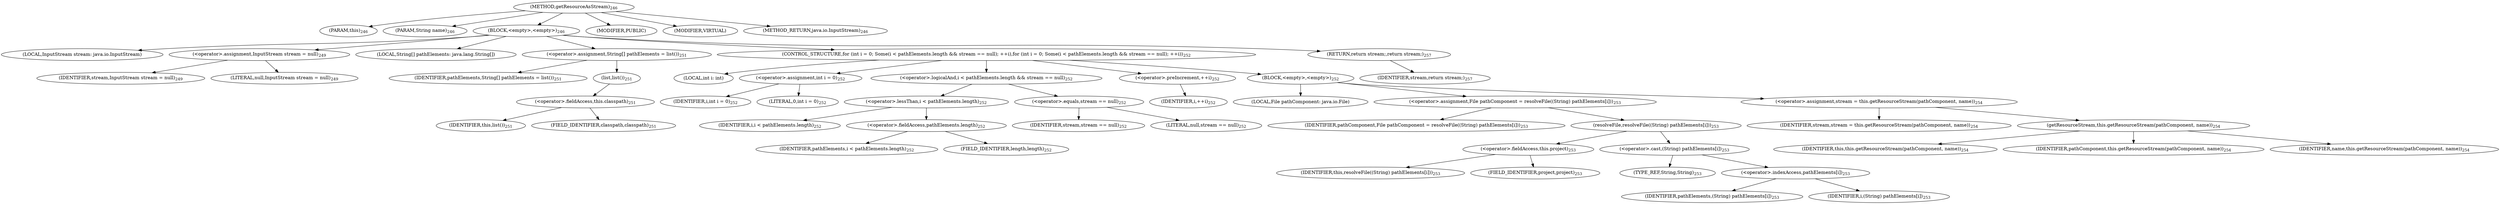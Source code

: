 digraph "getResourceAsStream" {  
"291" [label = <(METHOD,getResourceAsStream)<SUB>246</SUB>> ]
"18" [label = <(PARAM,this)<SUB>246</SUB>> ]
"292" [label = <(PARAM,String name)<SUB>246</SUB>> ]
"293" [label = <(BLOCK,&lt;empty&gt;,&lt;empty&gt;)<SUB>246</SUB>> ]
"294" [label = <(LOCAL,InputStream stream: java.io.InputStream)> ]
"295" [label = <(&lt;operator&gt;.assignment,InputStream stream = null)<SUB>249</SUB>> ]
"296" [label = <(IDENTIFIER,stream,InputStream stream = null)<SUB>249</SUB>> ]
"297" [label = <(LITERAL,null,InputStream stream = null)<SUB>249</SUB>> ]
"298" [label = <(LOCAL,String[] pathElements: java.lang.String[])> ]
"299" [label = <(&lt;operator&gt;.assignment,String[] pathElements = list())<SUB>251</SUB>> ]
"300" [label = <(IDENTIFIER,pathElements,String[] pathElements = list())<SUB>251</SUB>> ]
"301" [label = <(list,list())<SUB>251</SUB>> ]
"302" [label = <(&lt;operator&gt;.fieldAccess,this.classpath)<SUB>251</SUB>> ]
"303" [label = <(IDENTIFIER,this,list())<SUB>251</SUB>> ]
"304" [label = <(FIELD_IDENTIFIER,classpath,classpath)<SUB>251</SUB>> ]
"305" [label = <(CONTROL_STRUCTURE,for (int i = 0; Some(i &lt; pathElements.length &amp;&amp; stream == null); ++i),for (int i = 0; Some(i &lt; pathElements.length &amp;&amp; stream == null); ++i))<SUB>252</SUB>> ]
"306" [label = <(LOCAL,int i: int)> ]
"307" [label = <(&lt;operator&gt;.assignment,int i = 0)<SUB>252</SUB>> ]
"308" [label = <(IDENTIFIER,i,int i = 0)<SUB>252</SUB>> ]
"309" [label = <(LITERAL,0,int i = 0)<SUB>252</SUB>> ]
"310" [label = <(&lt;operator&gt;.logicalAnd,i &lt; pathElements.length &amp;&amp; stream == null)<SUB>252</SUB>> ]
"311" [label = <(&lt;operator&gt;.lessThan,i &lt; pathElements.length)<SUB>252</SUB>> ]
"312" [label = <(IDENTIFIER,i,i &lt; pathElements.length)<SUB>252</SUB>> ]
"313" [label = <(&lt;operator&gt;.fieldAccess,pathElements.length)<SUB>252</SUB>> ]
"314" [label = <(IDENTIFIER,pathElements,i &lt; pathElements.length)<SUB>252</SUB>> ]
"315" [label = <(FIELD_IDENTIFIER,length,length)<SUB>252</SUB>> ]
"316" [label = <(&lt;operator&gt;.equals,stream == null)<SUB>252</SUB>> ]
"317" [label = <(IDENTIFIER,stream,stream == null)<SUB>252</SUB>> ]
"318" [label = <(LITERAL,null,stream == null)<SUB>252</SUB>> ]
"319" [label = <(&lt;operator&gt;.preIncrement,++i)<SUB>252</SUB>> ]
"320" [label = <(IDENTIFIER,i,++i)<SUB>252</SUB>> ]
"321" [label = <(BLOCK,&lt;empty&gt;,&lt;empty&gt;)<SUB>252</SUB>> ]
"322" [label = <(LOCAL,File pathComponent: java.io.File)> ]
"323" [label = <(&lt;operator&gt;.assignment,File pathComponent = resolveFile((String) pathElements[i]))<SUB>253</SUB>> ]
"324" [label = <(IDENTIFIER,pathComponent,File pathComponent = resolveFile((String) pathElements[i]))<SUB>253</SUB>> ]
"325" [label = <(resolveFile,resolveFile((String) pathElements[i]))<SUB>253</SUB>> ]
"326" [label = <(&lt;operator&gt;.fieldAccess,this.project)<SUB>253</SUB>> ]
"327" [label = <(IDENTIFIER,this,resolveFile((String) pathElements[i]))<SUB>253</SUB>> ]
"328" [label = <(FIELD_IDENTIFIER,project,project)<SUB>253</SUB>> ]
"329" [label = <(&lt;operator&gt;.cast,(String) pathElements[i])<SUB>253</SUB>> ]
"330" [label = <(TYPE_REF,String,String)<SUB>253</SUB>> ]
"331" [label = <(&lt;operator&gt;.indexAccess,pathElements[i])<SUB>253</SUB>> ]
"332" [label = <(IDENTIFIER,pathElements,(String) pathElements[i])<SUB>253</SUB>> ]
"333" [label = <(IDENTIFIER,i,(String) pathElements[i])<SUB>253</SUB>> ]
"334" [label = <(&lt;operator&gt;.assignment,stream = this.getResourceStream(pathComponent, name))<SUB>254</SUB>> ]
"335" [label = <(IDENTIFIER,stream,stream = this.getResourceStream(pathComponent, name))<SUB>254</SUB>> ]
"336" [label = <(getResourceStream,this.getResourceStream(pathComponent, name))<SUB>254</SUB>> ]
"17" [label = <(IDENTIFIER,this,this.getResourceStream(pathComponent, name))<SUB>254</SUB>> ]
"337" [label = <(IDENTIFIER,pathComponent,this.getResourceStream(pathComponent, name))<SUB>254</SUB>> ]
"338" [label = <(IDENTIFIER,name,this.getResourceStream(pathComponent, name))<SUB>254</SUB>> ]
"339" [label = <(RETURN,return stream;,return stream;)<SUB>257</SUB>> ]
"340" [label = <(IDENTIFIER,stream,return stream;)<SUB>257</SUB>> ]
"341" [label = <(MODIFIER,PUBLIC)> ]
"342" [label = <(MODIFIER,VIRTUAL)> ]
"343" [label = <(METHOD_RETURN,java.io.InputStream)<SUB>246</SUB>> ]
  "291" -> "18" 
  "291" -> "292" 
  "291" -> "293" 
  "291" -> "341" 
  "291" -> "342" 
  "291" -> "343" 
  "293" -> "294" 
  "293" -> "295" 
  "293" -> "298" 
  "293" -> "299" 
  "293" -> "305" 
  "293" -> "339" 
  "295" -> "296" 
  "295" -> "297" 
  "299" -> "300" 
  "299" -> "301" 
  "301" -> "302" 
  "302" -> "303" 
  "302" -> "304" 
  "305" -> "306" 
  "305" -> "307" 
  "305" -> "310" 
  "305" -> "319" 
  "305" -> "321" 
  "307" -> "308" 
  "307" -> "309" 
  "310" -> "311" 
  "310" -> "316" 
  "311" -> "312" 
  "311" -> "313" 
  "313" -> "314" 
  "313" -> "315" 
  "316" -> "317" 
  "316" -> "318" 
  "319" -> "320" 
  "321" -> "322" 
  "321" -> "323" 
  "321" -> "334" 
  "323" -> "324" 
  "323" -> "325" 
  "325" -> "326" 
  "325" -> "329" 
  "326" -> "327" 
  "326" -> "328" 
  "329" -> "330" 
  "329" -> "331" 
  "331" -> "332" 
  "331" -> "333" 
  "334" -> "335" 
  "334" -> "336" 
  "336" -> "17" 
  "336" -> "337" 
  "336" -> "338" 
  "339" -> "340" 
}
